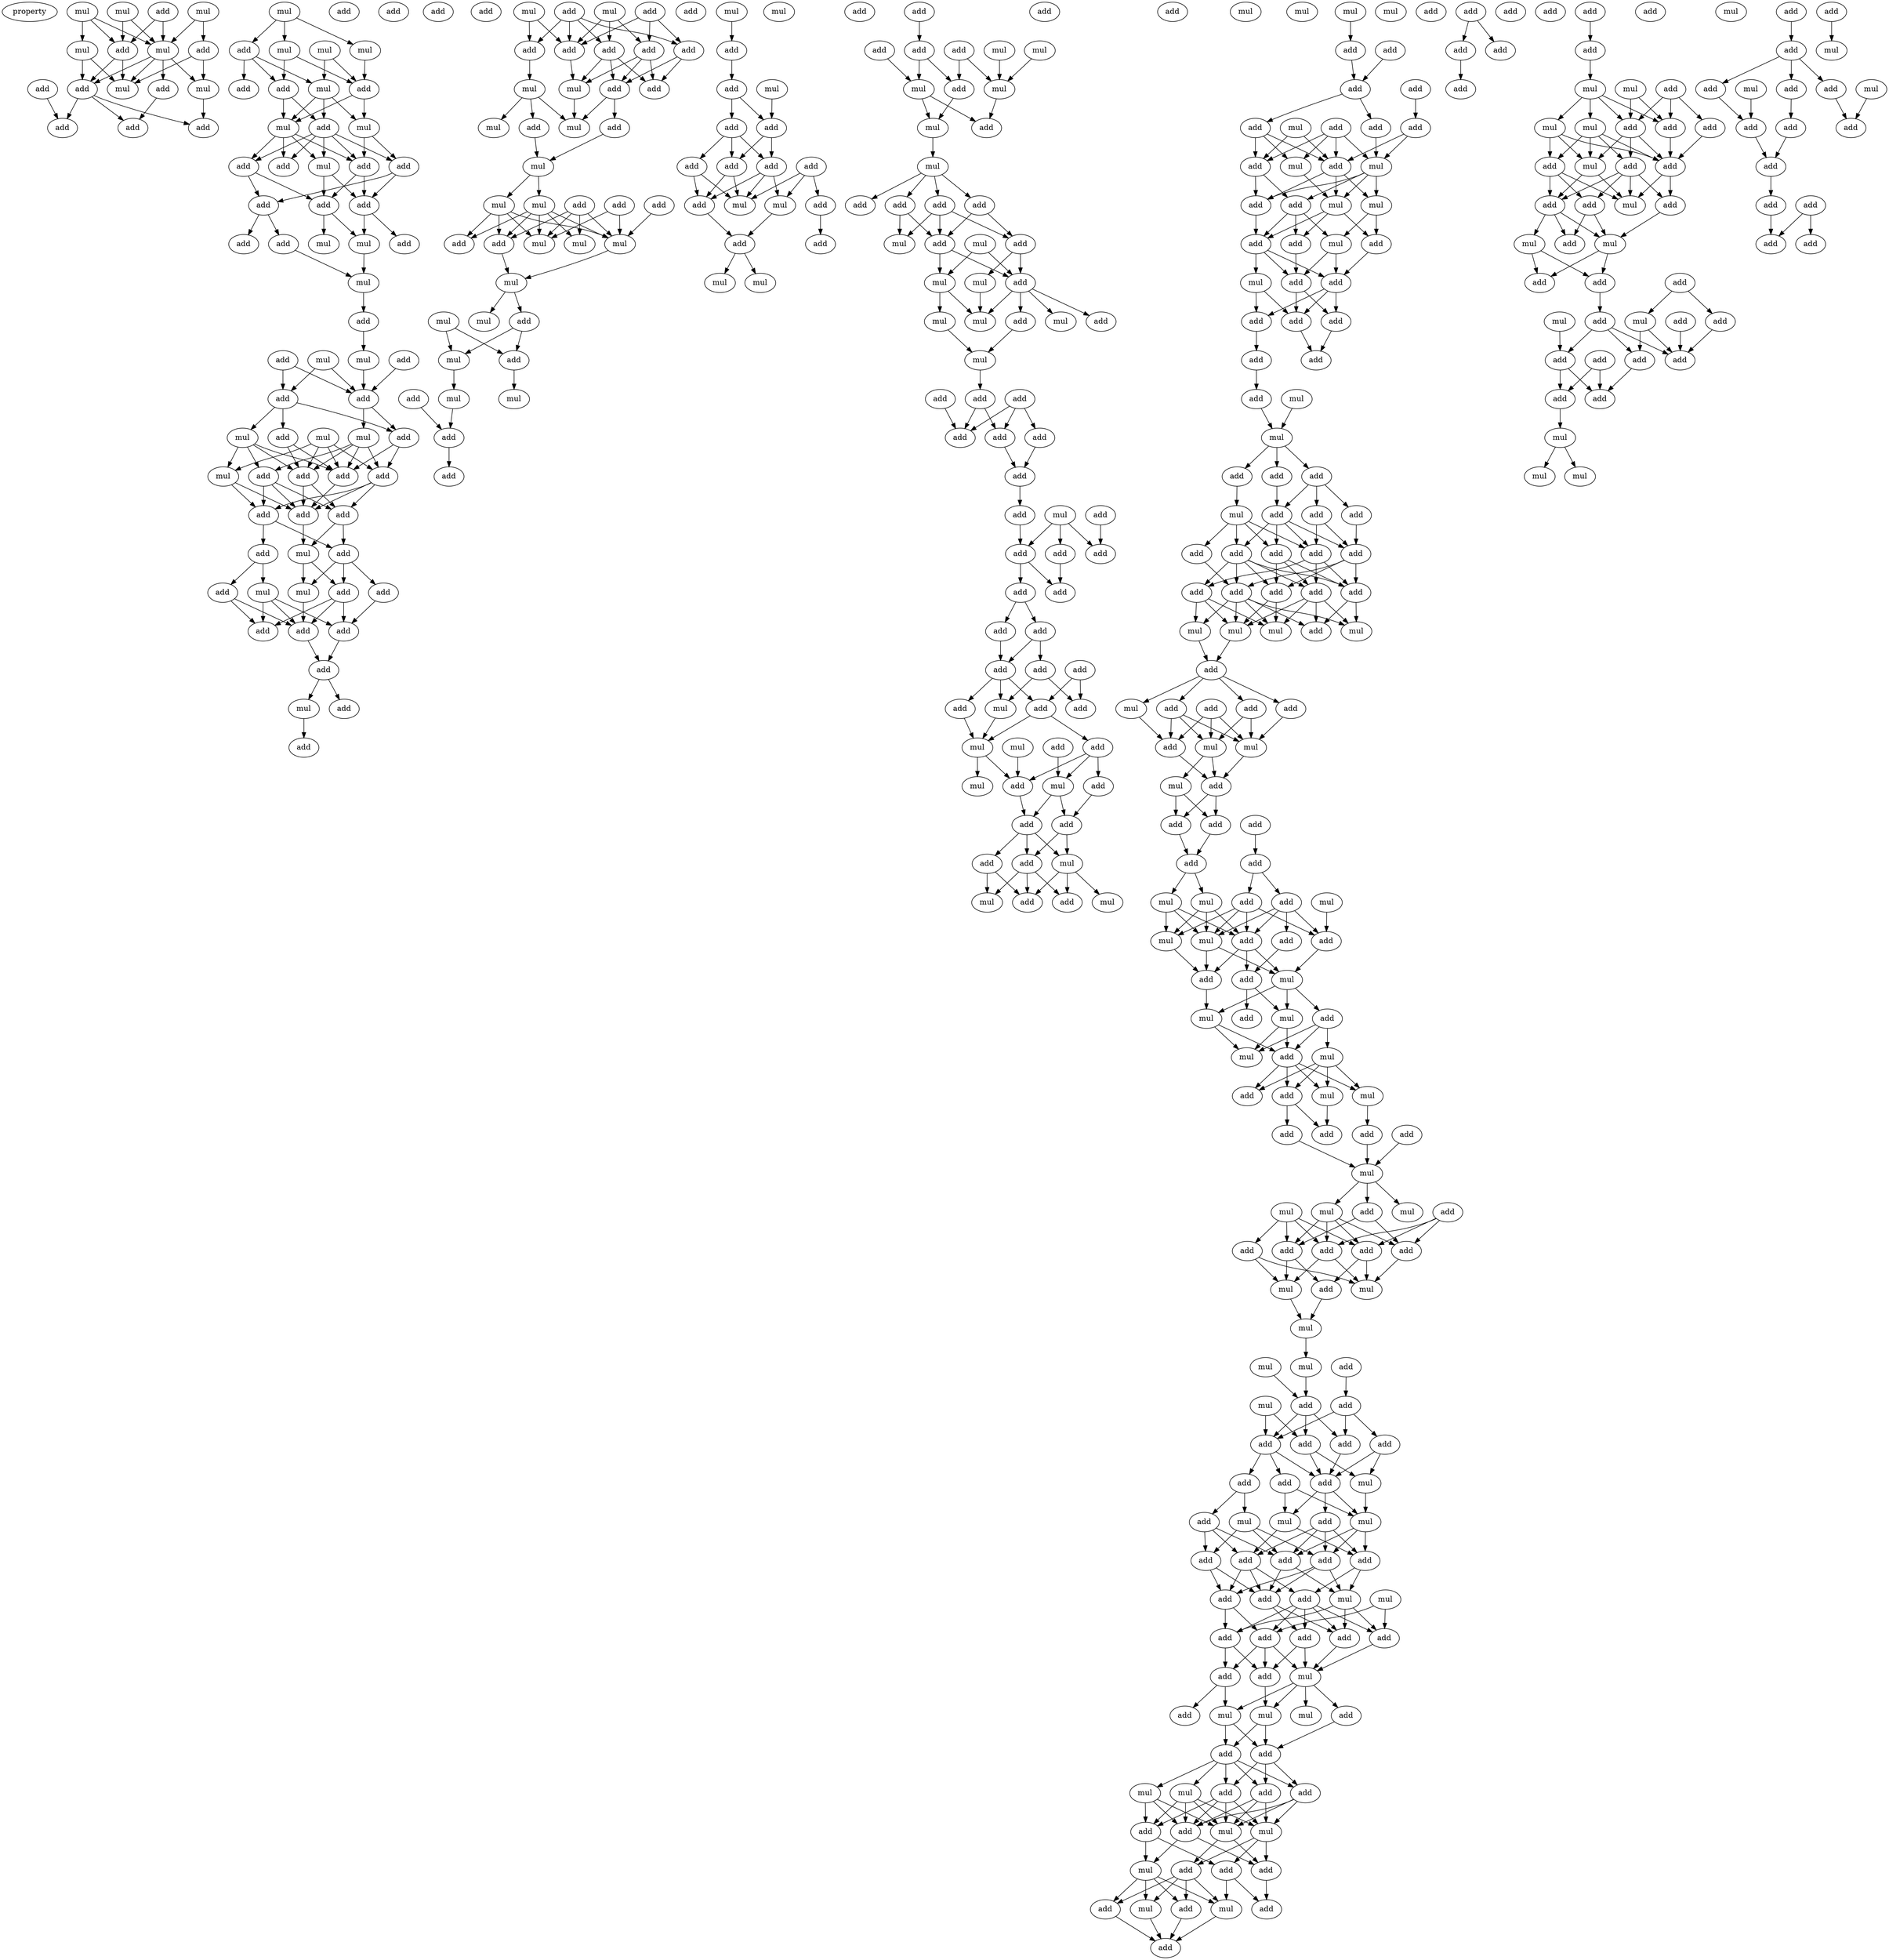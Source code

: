 digraph {
    node [fontcolor=black]
    property [mul=2,lf=1.4]
    0 [ label = mul ];
    1 [ label = add ];
    2 [ label = mul ];
    3 [ label = mul ];
    4 [ label = add ];
    5 [ label = mul ];
    6 [ label = mul ];
    7 [ label = add ];
    8 [ label = add ];
    9 [ label = mul ];
    10 [ label = add ];
    11 [ label = mul ];
    12 [ label = add ];
    13 [ label = add ];
    14 [ label = add ];
    15 [ label = add ];
    16 [ label = mul ];
    17 [ label = add ];
    18 [ label = mul ];
    19 [ label = mul ];
    20 [ label = mul ];
    21 [ label = add ];
    22 [ label = add ];
    23 [ label = add ];
    24 [ label = mul ];
    25 [ label = mul ];
    26 [ label = add ];
    27 [ label = mul ];
    28 [ label = add ];
    29 [ label = mul ];
    30 [ label = add ];
    31 [ label = add ];
    32 [ label = add ];
    33 [ label = add ];
    34 [ label = add ];
    35 [ label = add ];
    36 [ label = add ];
    37 [ label = mul ];
    38 [ label = add ];
    39 [ label = mul ];
    40 [ label = add ];
    41 [ label = mul ];
    42 [ label = add ];
    43 [ label = mul ];
    44 [ label = mul ];
    45 [ label = add ];
    46 [ label = add ];
    47 [ label = add ];
    48 [ label = add ];
    49 [ label = add ];
    50 [ label = mul ];
    51 [ label = add ];
    52 [ label = mul ];
    53 [ label = mul ];
    54 [ label = add ];
    55 [ label = add ];
    56 [ label = mul ];
    57 [ label = add ];
    58 [ label = add ];
    59 [ label = add ];
    60 [ label = add ];
    61 [ label = add ];
    62 [ label = add ];
    63 [ label = add ];
    64 [ label = mul ];
    65 [ label = add ];
    66 [ label = mul ];
    67 [ label = add ];
    68 [ label = mul ];
    69 [ label = add ];
    70 [ label = add ];
    71 [ label = add ];
    72 [ label = add ];
    73 [ label = add ];
    74 [ label = mul ];
    75 [ label = add ];
    76 [ label = add ];
    77 [ label = add ];
    78 [ label = add ];
    79 [ label = add ];
    80 [ label = add ];
    81 [ label = mul ];
    82 [ label = mul ];
    83 [ label = add ];
    84 [ label = add ];
    85 [ label = add ];
    86 [ label = add ];
    87 [ label = add ];
    88 [ label = add ];
    89 [ label = add ];
    90 [ label = mul ];
    91 [ label = mul ];
    92 [ label = add ];
    93 [ label = add ];
    94 [ label = mul ];
    95 [ label = add ];
    96 [ label = add ];
    97 [ label = mul ];
    98 [ label = mul ];
    99 [ label = add ];
    100 [ label = add ];
    101 [ label = mul ];
    102 [ label = mul ];
    103 [ label = add ];
    104 [ label = mul ];
    105 [ label = mul ];
    106 [ label = add ];
    107 [ label = mul ];
    108 [ label = add ];
    109 [ label = mul ];
    110 [ label = mul ];
    111 [ label = add ];
    112 [ label = mul ];
    113 [ label = add ];
    114 [ label = mul ];
    115 [ label = add ];
    116 [ label = mul ];
    117 [ label = mul ];
    118 [ label = add ];
    119 [ label = mul ];
    120 [ label = add ];
    121 [ label = add ];
    122 [ label = mul ];
    123 [ label = add ];
    124 [ label = add ];
    125 [ label = add ];
    126 [ label = add ];
    127 [ label = add ];
    128 [ label = add ];
    129 [ label = add ];
    130 [ label = add ];
    131 [ label = mul ];
    132 [ label = mul ];
    133 [ label = mul ];
    134 [ label = add ];
    135 [ label = add ];
    136 [ label = add ];
    137 [ label = add ];
    138 [ label = mul ];
    139 [ label = mul ];
    140 [ label = add ];
    141 [ label = add ];
    142 [ label = add ];
    143 [ label = add ];
    144 [ label = mul ];
    145 [ label = mul ];
    146 [ label = add ];
    147 [ label = mul ];
    148 [ label = mul ];
    149 [ label = add ];
    150 [ label = add ];
    151 [ label = mul ];
    152 [ label = mul ];
    153 [ label = add ];
    154 [ label = add ];
    155 [ label = add ];
    156 [ label = add ];
    157 [ label = mul ];
    158 [ label = add ];
    159 [ label = mul ];
    160 [ label = add ];
    161 [ label = add ];
    162 [ label = mul ];
    163 [ label = mul ];
    164 [ label = mul ];
    165 [ label = mul ];
    166 [ label = add ];
    167 [ label = mul ];
    168 [ label = add ];
    169 [ label = mul ];
    170 [ label = add ];
    171 [ label = add ];
    172 [ label = add ];
    173 [ label = add ];
    174 [ label = add ];
    175 [ label = add ];
    176 [ label = add ];
    177 [ label = add ];
    178 [ label = mul ];
    179 [ label = add ];
    180 [ label = add ];
    181 [ label = add ];
    182 [ label = add ];
    183 [ label = add ];
    184 [ label = add ];
    185 [ label = add ];
    186 [ label = add ];
    187 [ label = add ];
    188 [ label = add ];
    189 [ label = add ];
    190 [ label = add ];
    191 [ label = add ];
    192 [ label = add ];
    193 [ label = add ];
    194 [ label = mul ];
    195 [ label = add ];
    196 [ label = add ];
    197 [ label = mul ];
    198 [ label = mul ];
    199 [ label = add ];
    200 [ label = mul ];
    201 [ label = mul ];
    202 [ label = mul ];
    203 [ label = add ];
    204 [ label = add ];
    205 [ label = add ];
    206 [ label = add ];
    207 [ label = mul ];
    208 [ label = add ];
    209 [ label = add ];
    210 [ label = mul ];
    211 [ label = add ];
    212 [ label = mul ];
    213 [ label = add ];
    214 [ label = mul ];
    215 [ label = mul ];
    216 [ label = add ];
    217 [ label = add ];
    218 [ label = add ];
    219 [ label = add ];
    220 [ label = add ];
    221 [ label = add ];
    222 [ label = add ];
    223 [ label = mul ];
    224 [ label = add ];
    225 [ label = add ];
    226 [ label = mul ];
    227 [ label = add ];
    228 [ label = mul ];
    229 [ label = add ];
    230 [ label = mul ];
    231 [ label = add ];
    232 [ label = mul ];
    233 [ label = add ];
    234 [ label = add ];
    235 [ label = add ];
    236 [ label = mul ];
    237 [ label = add ];
    238 [ label = mul ];
    239 [ label = add ];
    240 [ label = add ];
    241 [ label = add ];
    242 [ label = add ];
    243 [ label = add ];
    244 [ label = add ];
    245 [ label = mul ];
    246 [ label = mul ];
    247 [ label = add ];
    248 [ label = add ];
    249 [ label = mul ];
    250 [ label = add ];
    251 [ label = add ];
    252 [ label = add ];
    253 [ label = add ];
    254 [ label = add ];
    255 [ label = mul ];
    256 [ label = add ];
    257 [ label = add ];
    258 [ label = add ];
    259 [ label = add ];
    260 [ label = add ];
    261 [ label = add ];
    262 [ label = add ];
    263 [ label = add ];
    264 [ label = add ];
    265 [ label = add ];
    266 [ label = add ];
    267 [ label = mul ];
    268 [ label = mul ];
    269 [ label = mul ];
    270 [ label = add ];
    271 [ label = mul ];
    272 [ label = add ];
    273 [ label = add ];
    274 [ label = add ];
    275 [ label = mul ];
    276 [ label = add ];
    277 [ label = add ];
    278 [ label = add ];
    279 [ label = mul ];
    280 [ label = mul ];
    281 [ label = mul ];
    282 [ label = add ];
    283 [ label = add ];
    284 [ label = add ];
    285 [ label = add ];
    286 [ label = add ];
    287 [ label = add ];
    288 [ label = add ];
    289 [ label = mul ];
    290 [ label = mul ];
    291 [ label = mul ];
    292 [ label = add ];
    293 [ label = mul ];
    294 [ label = add ];
    295 [ label = add ];
    296 [ label = add ];
    297 [ label = mul ];
    298 [ label = add ];
    299 [ label = mul ];
    300 [ label = add ];
    301 [ label = mul ];
    302 [ label = add ];
    303 [ label = mul ];
    304 [ label = add ];
    305 [ label = mul ];
    306 [ label = add ];
    307 [ label = mul ];
    308 [ label = add ];
    309 [ label = mul ];
    310 [ label = mul ];
    311 [ label = add ];
    312 [ label = add ];
    313 [ label = add ];
    314 [ label = add ];
    315 [ label = add ];
    316 [ label = mul ];
    317 [ label = add ];
    318 [ label = mul ];
    319 [ label = add ];
    320 [ label = mul ];
    321 [ label = mul ];
    322 [ label = add ];
    323 [ label = add ];
    324 [ label = add ];
    325 [ label = add ];
    326 [ label = add ];
    327 [ label = add ];
    328 [ label = mul ];
    329 [ label = mul ];
    330 [ label = mul ];
    331 [ label = mul ];
    332 [ label = mul ];
    333 [ label = add ];
    334 [ label = mul ];
    335 [ label = add ];
    336 [ label = add ];
    337 [ label = add ];
    338 [ label = add ];
    339 [ label = add ];
    340 [ label = add ];
    341 [ label = add ];
    342 [ label = mul ];
    343 [ label = add ];
    344 [ label = add ];
    345 [ label = mul ];
    346 [ label = add ];
    347 [ label = mul ];
    348 [ label = add ];
    349 [ label = mul ];
    350 [ label = add ];
    351 [ label = add ];
    352 [ label = add ];
    353 [ label = add ];
    354 [ label = add ];
    355 [ label = add ];
    356 [ label = mul ];
    357 [ label = add ];
    358 [ label = add ];
    359 [ label = mul ];
    360 [ label = add ];
    361 [ label = add ];
    362 [ label = add ];
    363 [ label = add ];
    364 [ label = add ];
    365 [ label = mul ];
    366 [ label = add ];
    367 [ label = add ];
    368 [ label = mul ];
    369 [ label = mul ];
    370 [ label = add ];
    371 [ label = mul ];
    372 [ label = add ];
    373 [ label = add ];
    374 [ label = add ];
    375 [ label = mul ];
    376 [ label = add ];
    377 [ label = mul ];
    378 [ label = add ];
    379 [ label = add ];
    380 [ label = add ];
    381 [ label = add ];
    382 [ label = mul ];
    383 [ label = mul ];
    384 [ label = add ];
    385 [ label = add ];
    386 [ label = mul ];
    387 [ label = add ];
    388 [ label = add ];
    389 [ label = mul ];
    390 [ label = add ];
    391 [ label = add ];
    392 [ label = mul ];
    393 [ label = add ];
    394 [ label = add ];
    395 [ label = add ];
    396 [ label = add ];
    397 [ label = add ];
    398 [ label = add ];
    399 [ label = add ];
    400 [ label = add ];
    401 [ label = add ];
    402 [ label = mul ];
    403 [ label = add ];
    404 [ label = mul ];
    405 [ label = add ];
    406 [ label = mul ];
    407 [ label = add ];
    408 [ label = mul ];
    409 [ label = add ];
    410 [ label = add ];
    411 [ label = mul ];
    412 [ label = add ];
    413 [ label = add ];
    414 [ label = add ];
    415 [ label = add ];
    416 [ label = add ];
    417 [ label = mul ];
    418 [ label = add ];
    419 [ label = mul ];
    420 [ label = add ];
    421 [ label = mul ];
    422 [ label = add ];
    423 [ label = add ];
    424 [ label = add ];
    425 [ label = mul ];
    426 [ label = mul ];
    427 [ label = add ];
    428 [ label = add ];
    429 [ label = add ];
    430 [ label = add ];
    431 [ label = add ];
    432 [ label = add ];
    433 [ label = add ];
    434 [ label = add ];
    435 [ label = add ];
    436 [ label = mul ];
    437 [ label = mul ];
    438 [ label = mul ];
    439 [ label = add ];
    440 [ label = mul ];
    441 [ label = add ];
    442 [ label = add ];
    443 [ label = mul ];
    444 [ label = add ];
    445 [ label = add ];
    446 [ label = mul ];
    447 [ label = add ];
    448 [ label = add ];
    449 [ label = add ];
    450 [ label = add ];
    451 [ label = add ];
    452 [ label = mul ];
    453 [ label = add ];
    454 [ label = add ];
    455 [ label = add ];
    456 [ label = add ];
    0 -> 4 [ name = 0 ];
    0 -> 6 [ name = 1 ];
    1 -> 4 [ name = 2 ];
    1 -> 6 [ name = 3 ];
    2 -> 6 [ name = 4 ];
    2 -> 7 [ name = 5 ];
    3 -> 4 [ name = 6 ];
    3 -> 5 [ name = 7 ];
    3 -> 6 [ name = 8 ];
    4 -> 9 [ name = 9 ];
    4 -> 12 [ name = 10 ];
    5 -> 9 [ name = 11 ];
    5 -> 12 [ name = 12 ];
    6 -> 9 [ name = 13 ];
    6 -> 10 [ name = 14 ];
    6 -> 11 [ name = 15 ];
    6 -> 12 [ name = 16 ];
    7 -> 9 [ name = 17 ];
    7 -> 11 [ name = 18 ];
    8 -> 13 [ name = 19 ];
    10 -> 14 [ name = 20 ];
    11 -> 15 [ name = 21 ];
    12 -> 13 [ name = 22 ];
    12 -> 14 [ name = 23 ];
    12 -> 15 [ name = 24 ];
    16 -> 17 [ name = 25 ];
    16 -> 18 [ name = 26 ];
    16 -> 19 [ name = 27 ];
    17 -> 21 [ name = 28 ];
    17 -> 23 [ name = 29 ];
    17 -> 24 [ name = 30 ];
    18 -> 22 [ name = 31 ];
    19 -> 21 [ name = 32 ];
    19 -> 22 [ name = 33 ];
    20 -> 22 [ name = 34 ];
    20 -> 24 [ name = 35 ];
    21 -> 26 [ name = 36 ];
    21 -> 27 [ name = 37 ];
    22 -> 25 [ name = 38 ];
    22 -> 27 [ name = 39 ];
    24 -> 25 [ name = 40 ];
    24 -> 26 [ name = 41 ];
    24 -> 27 [ name = 42 ];
    25 -> 30 [ name = 43 ];
    25 -> 32 [ name = 44 ];
    26 -> 28 [ name = 45 ];
    26 -> 29 [ name = 46 ];
    26 -> 30 [ name = 47 ];
    26 -> 31 [ name = 48 ];
    26 -> 32 [ name = 49 ];
    27 -> 28 [ name = 50 ];
    27 -> 29 [ name = 51 ];
    27 -> 31 [ name = 52 ];
    27 -> 32 [ name = 53 ];
    28 -> 33 [ name = 54 ];
    28 -> 35 [ name = 55 ];
    29 -> 34 [ name = 56 ];
    29 -> 35 [ name = 57 ];
    30 -> 33 [ name = 58 ];
    30 -> 34 [ name = 59 ];
    32 -> 34 [ name = 60 ];
    32 -> 35 [ name = 61 ];
    33 -> 36 [ name = 62 ];
    33 -> 40 [ name = 63 ];
    34 -> 38 [ name = 64 ];
    34 -> 39 [ name = 65 ];
    35 -> 37 [ name = 66 ];
    35 -> 39 [ name = 67 ];
    39 -> 41 [ name = 68 ];
    40 -> 41 [ name = 69 ];
    41 -> 42 [ name = 70 ];
    42 -> 43 [ name = 71 ];
    43 -> 47 [ name = 72 ];
    44 -> 47 [ name = 73 ];
    44 -> 48 [ name = 74 ];
    45 -> 47 [ name = 75 ];
    45 -> 48 [ name = 76 ];
    46 -> 47 [ name = 77 ];
    47 -> 49 [ name = 78 ];
    47 -> 50 [ name = 79 ];
    48 -> 49 [ name = 80 ];
    48 -> 51 [ name = 81 ];
    48 -> 52 [ name = 82 ];
    49 -> 54 [ name = 83 ];
    49 -> 57 [ name = 84 ];
    50 -> 54 [ name = 85 ];
    50 -> 55 [ name = 86 ];
    50 -> 57 [ name = 87 ];
    50 -> 58 [ name = 88 ];
    51 -> 54 [ name = 89 ];
    51 -> 58 [ name = 90 ];
    52 -> 54 [ name = 91 ];
    52 -> 55 [ name = 92 ];
    52 -> 56 [ name = 93 ];
    52 -> 58 [ name = 94 ];
    53 -> 54 [ name = 95 ];
    53 -> 56 [ name = 96 ];
    53 -> 57 [ name = 97 ];
    53 -> 58 [ name = 98 ];
    54 -> 61 [ name = 99 ];
    55 -> 59 [ name = 100 ];
    55 -> 60 [ name = 101 ];
    55 -> 61 [ name = 102 ];
    56 -> 59 [ name = 103 ];
    56 -> 61 [ name = 104 ];
    57 -> 59 [ name = 105 ];
    57 -> 60 [ name = 106 ];
    57 -> 61 [ name = 107 ];
    58 -> 60 [ name = 108 ];
    58 -> 61 [ name = 109 ];
    59 -> 62 [ name = 110 ];
    59 -> 63 [ name = 111 ];
    60 -> 63 [ name = 112 ];
    60 -> 64 [ name = 113 ];
    61 -> 64 [ name = 114 ];
    62 -> 66 [ name = 115 ];
    62 -> 67 [ name = 116 ];
    63 -> 65 [ name = 117 ];
    63 -> 68 [ name = 118 ];
    63 -> 69 [ name = 119 ];
    64 -> 65 [ name = 120 ];
    64 -> 68 [ name = 121 ];
    65 -> 70 [ name = 122 ];
    65 -> 71 [ name = 123 ];
    65 -> 72 [ name = 124 ];
    66 -> 70 [ name = 125 ];
    66 -> 71 [ name = 126 ];
    66 -> 72 [ name = 127 ];
    67 -> 71 [ name = 128 ];
    67 -> 72 [ name = 129 ];
    68 -> 72 [ name = 130 ];
    69 -> 70 [ name = 131 ];
    70 -> 73 [ name = 132 ];
    72 -> 73 [ name = 133 ];
    73 -> 74 [ name = 134 ];
    73 -> 76 [ name = 135 ];
    74 -> 77 [ name = 136 ];
    81 -> 86 [ name = 137 ];
    81 -> 89 [ name = 138 ];
    82 -> 85 [ name = 139 ];
    82 -> 88 [ name = 140 ];
    82 -> 89 [ name = 141 ];
    83 -> 87 [ name = 142 ];
    83 -> 88 [ name = 143 ];
    83 -> 89 [ name = 144 ];
    84 -> 85 [ name = 145 ];
    84 -> 86 [ name = 146 ];
    84 -> 87 [ name = 147 ];
    84 -> 89 [ name = 148 ];
    85 -> 90 [ name = 149 ];
    85 -> 92 [ name = 150 ];
    85 -> 93 [ name = 151 ];
    86 -> 91 [ name = 152 ];
    87 -> 92 [ name = 153 ];
    87 -> 93 [ name = 154 ];
    88 -> 90 [ name = 155 ];
    88 -> 92 [ name = 156 ];
    88 -> 93 [ name = 157 ];
    89 -> 90 [ name = 158 ];
    90 -> 97 [ name = 159 ];
    91 -> 94 [ name = 160 ];
    91 -> 95 [ name = 161 ];
    91 -> 97 [ name = 162 ];
    93 -> 96 [ name = 163 ];
    93 -> 97 [ name = 164 ];
    95 -> 98 [ name = 165 ];
    96 -> 98 [ name = 166 ];
    98 -> 101 [ name = 167 ];
    98 -> 102 [ name = 168 ];
    99 -> 105 [ name = 169 ];
    100 -> 104 [ name = 170 ];
    100 -> 105 [ name = 171 ];
    101 -> 104 [ name = 172 ];
    101 -> 105 [ name = 173 ];
    101 -> 106 [ name = 174 ];
    101 -> 108 [ name = 175 ];
    102 -> 104 [ name = 176 ];
    102 -> 105 [ name = 177 ];
    102 -> 106 [ name = 178 ];
    102 -> 107 [ name = 179 ];
    102 -> 108 [ name = 180 ];
    103 -> 104 [ name = 181 ];
    103 -> 105 [ name = 182 ];
    103 -> 107 [ name = 183 ];
    103 -> 108 [ name = 184 ];
    105 -> 109 [ name = 185 ];
    108 -> 109 [ name = 186 ];
    109 -> 112 [ name = 187 ];
    109 -> 113 [ name = 188 ];
    110 -> 114 [ name = 189 ];
    110 -> 115 [ name = 190 ];
    113 -> 114 [ name = 191 ];
    113 -> 115 [ name = 192 ];
    114 -> 116 [ name = 193 ];
    115 -> 117 [ name = 194 ];
    116 -> 121 [ name = 195 ];
    118 -> 121 [ name = 196 ];
    119 -> 120 [ name = 197 ];
    120 -> 124 [ name = 198 ];
    121 -> 123 [ name = 199 ];
    122 -> 125 [ name = 200 ];
    124 -> 125 [ name = 201 ];
    124 -> 126 [ name = 202 ];
    125 -> 128 [ name = 203 ];
    125 -> 129 [ name = 204 ];
    126 -> 127 [ name = 205 ];
    126 -> 128 [ name = 206 ];
    126 -> 129 [ name = 207 ];
    127 -> 132 [ name = 208 ];
    127 -> 134 [ name = 209 ];
    128 -> 132 [ name = 210 ];
    128 -> 134 [ name = 211 ];
    129 -> 131 [ name = 212 ];
    129 -> 132 [ name = 213 ];
    129 -> 134 [ name = 214 ];
    130 -> 131 [ name = 215 ];
    130 -> 132 [ name = 216 ];
    130 -> 135 [ name = 217 ];
    131 -> 136 [ name = 218 ];
    134 -> 136 [ name = 219 ];
    135 -> 137 [ name = 220 ];
    136 -> 138 [ name = 221 ];
    136 -> 139 [ name = 222 ];
    141 -> 142 [ name = 223 ];
    142 -> 147 [ name = 224 ];
    142 -> 149 [ name = 225 ];
    143 -> 148 [ name = 226 ];
    143 -> 149 [ name = 227 ];
    144 -> 148 [ name = 228 ];
    145 -> 148 [ name = 229 ];
    146 -> 147 [ name = 230 ];
    147 -> 150 [ name = 231 ];
    147 -> 151 [ name = 232 ];
    148 -> 150 [ name = 233 ];
    149 -> 151 [ name = 234 ];
    151 -> 152 [ name = 235 ];
    152 -> 153 [ name = 236 ];
    152 -> 154 [ name = 237 ];
    152 -> 155 [ name = 238 ];
    152 -> 156 [ name = 239 ];
    154 -> 157 [ name = 240 ];
    154 -> 158 [ name = 241 ];
    155 -> 158 [ name = 242 ];
    155 -> 160 [ name = 243 ];
    156 -> 157 [ name = 244 ];
    156 -> 158 [ name = 245 ];
    156 -> 160 [ name = 246 ];
    158 -> 161 [ name = 247 ];
    158 -> 163 [ name = 248 ];
    159 -> 161 [ name = 249 ];
    159 -> 163 [ name = 250 ];
    160 -> 161 [ name = 251 ];
    160 -> 162 [ name = 252 ];
    161 -> 165 [ name = 253 ];
    161 -> 166 [ name = 254 ];
    161 -> 167 [ name = 255 ];
    161 -> 168 [ name = 256 ];
    162 -> 165 [ name = 257 ];
    163 -> 164 [ name = 258 ];
    163 -> 165 [ name = 259 ];
    164 -> 169 [ name = 260 ];
    166 -> 169 [ name = 261 ];
    169 -> 172 [ name = 262 ];
    170 -> 174 [ name = 263 ];
    172 -> 174 [ name = 264 ];
    172 -> 176 [ name = 265 ];
    173 -> 174 [ name = 266 ];
    173 -> 175 [ name = 267 ];
    173 -> 176 [ name = 268 ];
    175 -> 177 [ name = 269 ];
    176 -> 177 [ name = 270 ];
    177 -> 180 [ name = 271 ];
    178 -> 181 [ name = 272 ];
    178 -> 182 [ name = 273 ];
    178 -> 183 [ name = 274 ];
    179 -> 183 [ name = 275 ];
    180 -> 181 [ name = 276 ];
    181 -> 184 [ name = 277 ];
    181 -> 186 [ name = 278 ];
    182 -> 186 [ name = 279 ];
    184 -> 187 [ name = 280 ];
    184 -> 188 [ name = 281 ];
    187 -> 190 [ name = 282 ];
    187 -> 191 [ name = 283 ];
    188 -> 190 [ name = 284 ];
    189 -> 192 [ name = 285 ];
    189 -> 193 [ name = 286 ];
    190 -> 193 [ name = 287 ];
    190 -> 194 [ name = 288 ];
    190 -> 195 [ name = 289 ];
    191 -> 192 [ name = 290 ];
    191 -> 194 [ name = 291 ];
    193 -> 198 [ name = 292 ];
    193 -> 199 [ name = 293 ];
    194 -> 198 [ name = 294 ];
    195 -> 198 [ name = 295 ];
    196 -> 200 [ name = 296 ];
    197 -> 204 [ name = 297 ];
    198 -> 201 [ name = 298 ];
    198 -> 204 [ name = 299 ];
    199 -> 200 [ name = 300 ];
    199 -> 203 [ name = 301 ];
    199 -> 204 [ name = 302 ];
    200 -> 205 [ name = 303 ];
    200 -> 206 [ name = 304 ];
    203 -> 205 [ name = 305 ];
    204 -> 206 [ name = 306 ];
    205 -> 207 [ name = 307 ];
    205 -> 209 [ name = 308 ];
    206 -> 207 [ name = 309 ];
    206 -> 208 [ name = 310 ];
    206 -> 209 [ name = 311 ];
    207 -> 210 [ name = 312 ];
    207 -> 211 [ name = 313 ];
    207 -> 213 [ name = 314 ];
    208 -> 211 [ name = 315 ];
    208 -> 214 [ name = 316 ];
    209 -> 211 [ name = 317 ];
    209 -> 213 [ name = 318 ];
    209 -> 214 [ name = 319 ];
    215 -> 216 [ name = 320 ];
    216 -> 219 [ name = 321 ];
    217 -> 219 [ name = 322 ];
    218 -> 220 [ name = 323 ];
    219 -> 222 [ name = 324 ];
    219 -> 224 [ name = 325 ];
    220 -> 225 [ name = 326 ];
    220 -> 228 [ name = 327 ];
    221 -> 225 [ name = 328 ];
    221 -> 226 [ name = 329 ];
    221 -> 227 [ name = 330 ];
    221 -> 228 [ name = 331 ];
    222 -> 228 [ name = 332 ];
    223 -> 225 [ name = 333 ];
    223 -> 227 [ name = 334 ];
    224 -> 225 [ name = 335 ];
    224 -> 226 [ name = 336 ];
    224 -> 227 [ name = 337 ];
    225 -> 229 [ name = 338 ];
    225 -> 230 [ name = 339 ];
    225 -> 232 [ name = 340 ];
    226 -> 230 [ name = 341 ];
    227 -> 229 [ name = 342 ];
    227 -> 231 [ name = 343 ];
    228 -> 229 [ name = 344 ];
    228 -> 230 [ name = 345 ];
    228 -> 231 [ name = 346 ];
    228 -> 232 [ name = 347 ];
    229 -> 233 [ name = 348 ];
    230 -> 233 [ name = 349 ];
    230 -> 234 [ name = 350 ];
    230 -> 235 [ name = 351 ];
    231 -> 233 [ name = 352 ];
    231 -> 234 [ name = 353 ];
    231 -> 236 [ name = 354 ];
    232 -> 235 [ name = 355 ];
    232 -> 236 [ name = 356 ];
    233 -> 237 [ name = 357 ];
    233 -> 238 [ name = 358 ];
    233 -> 239 [ name = 359 ];
    234 -> 239 [ name = 360 ];
    235 -> 237 [ name = 361 ];
    236 -> 237 [ name = 362 ];
    236 -> 239 [ name = 363 ];
    237 -> 240 [ name = 364 ];
    237 -> 241 [ name = 365 ];
    237 -> 242 [ name = 366 ];
    238 -> 240 [ name = 367 ];
    238 -> 242 [ name = 368 ];
    239 -> 241 [ name = 369 ];
    239 -> 242 [ name = 370 ];
    240 -> 243 [ name = 371 ];
    241 -> 244 [ name = 372 ];
    242 -> 244 [ name = 373 ];
    243 -> 247 [ name = 374 ];
    246 -> 249 [ name = 375 ];
    247 -> 249 [ name = 376 ];
    249 -> 250 [ name = 377 ];
    249 -> 251 [ name = 378 ];
    249 -> 252 [ name = 379 ];
    250 -> 255 [ name = 380 ];
    251 -> 256 [ name = 381 ];
    252 -> 253 [ name = 382 ];
    252 -> 254 [ name = 383 ];
    252 -> 256 [ name = 384 ];
    253 -> 257 [ name = 385 ];
    253 -> 260 [ name = 386 ];
    254 -> 257 [ name = 387 ];
    255 -> 258 [ name = 388 ];
    255 -> 259 [ name = 389 ];
    255 -> 260 [ name = 390 ];
    255 -> 261 [ name = 391 ];
    256 -> 257 [ name = 392 ];
    256 -> 258 [ name = 393 ];
    256 -> 259 [ name = 394 ];
    256 -> 260 [ name = 395 ];
    257 -> 262 [ name = 396 ];
    257 -> 263 [ name = 397 ];
    257 -> 265 [ name = 398 ];
    258 -> 262 [ name = 399 ];
    258 -> 263 [ name = 400 ];
    258 -> 264 [ name = 401 ];
    258 -> 265 [ name = 402 ];
    258 -> 266 [ name = 403 ];
    259 -> 262 [ name = 404 ];
    259 -> 264 [ name = 405 ];
    259 -> 265 [ name = 406 ];
    260 -> 264 [ name = 407 ];
    260 -> 265 [ name = 408 ];
    260 -> 266 [ name = 409 ];
    261 -> 263 [ name = 410 ];
    262 -> 269 [ name = 411 ];
    262 -> 271 [ name = 412 ];
    263 -> 267 [ name = 413 ];
    263 -> 268 [ name = 414 ];
    263 -> 269 [ name = 415 ];
    263 -> 270 [ name = 416 ];
    263 -> 271 [ name = 417 ];
    264 -> 267 [ name = 418 ];
    264 -> 269 [ name = 419 ];
    264 -> 270 [ name = 420 ];
    264 -> 271 [ name = 421 ];
    265 -> 267 [ name = 422 ];
    265 -> 270 [ name = 423 ];
    266 -> 268 [ name = 424 ];
    266 -> 269 [ name = 425 ];
    266 -> 271 [ name = 426 ];
    268 -> 272 [ name = 427 ];
    271 -> 272 [ name = 428 ];
    272 -> 273 [ name = 429 ];
    272 -> 275 [ name = 430 ];
    272 -> 276 [ name = 431 ];
    272 -> 277 [ name = 432 ];
    273 -> 279 [ name = 433 ];
    274 -> 278 [ name = 434 ];
    274 -> 279 [ name = 435 ];
    274 -> 280 [ name = 436 ];
    275 -> 278 [ name = 437 ];
    276 -> 278 [ name = 438 ];
    276 -> 279 [ name = 439 ];
    276 -> 280 [ name = 440 ];
    277 -> 279 [ name = 441 ];
    277 -> 280 [ name = 442 ];
    278 -> 282 [ name = 443 ];
    279 -> 282 [ name = 444 ];
    280 -> 281 [ name = 445 ];
    280 -> 282 [ name = 446 ];
    281 -> 283 [ name = 447 ];
    281 -> 285 [ name = 448 ];
    282 -> 283 [ name = 449 ];
    282 -> 285 [ name = 450 ];
    283 -> 287 [ name = 451 ];
    284 -> 286 [ name = 452 ];
    285 -> 287 [ name = 453 ];
    286 -> 288 [ name = 454 ];
    286 -> 292 [ name = 455 ];
    287 -> 289 [ name = 456 ];
    287 -> 291 [ name = 457 ];
    288 -> 294 [ name = 458 ];
    288 -> 295 [ name = 459 ];
    288 -> 296 [ name = 460 ];
    288 -> 297 [ name = 461 ];
    289 -> 293 [ name = 462 ];
    289 -> 296 [ name = 463 ];
    289 -> 297 [ name = 464 ];
    290 -> 295 [ name = 465 ];
    291 -> 293 [ name = 466 ];
    291 -> 296 [ name = 467 ];
    291 -> 297 [ name = 468 ];
    292 -> 293 [ name = 469 ];
    292 -> 295 [ name = 470 ];
    292 -> 296 [ name = 471 ];
    292 -> 297 [ name = 472 ];
    293 -> 298 [ name = 473 ];
    294 -> 300 [ name = 474 ];
    295 -> 299 [ name = 475 ];
    296 -> 298 [ name = 476 ];
    296 -> 299 [ name = 477 ];
    296 -> 300 [ name = 478 ];
    297 -> 298 [ name = 479 ];
    297 -> 299 [ name = 480 ];
    298 -> 303 [ name = 481 ];
    299 -> 301 [ name = 482 ];
    299 -> 303 [ name = 483 ];
    299 -> 304 [ name = 484 ];
    300 -> 301 [ name = 485 ];
    300 -> 302 [ name = 486 ];
    301 -> 305 [ name = 487 ];
    301 -> 306 [ name = 488 ];
    303 -> 305 [ name = 489 ];
    303 -> 306 [ name = 490 ];
    304 -> 305 [ name = 491 ];
    304 -> 306 [ name = 492 ];
    304 -> 307 [ name = 493 ];
    306 -> 308 [ name = 494 ];
    306 -> 309 [ name = 495 ];
    306 -> 310 [ name = 496 ];
    306 -> 311 [ name = 497 ];
    307 -> 308 [ name = 498 ];
    307 -> 309 [ name = 499 ];
    307 -> 310 [ name = 500 ];
    307 -> 311 [ name = 501 ];
    308 -> 312 [ name = 502 ];
    308 -> 314 [ name = 503 ];
    309 -> 315 [ name = 504 ];
    310 -> 312 [ name = 505 ];
    313 -> 316 [ name = 506 ];
    314 -> 316 [ name = 507 ];
    315 -> 316 [ name = 508 ];
    316 -> 317 [ name = 509 ];
    316 -> 318 [ name = 510 ];
    316 -> 321 [ name = 511 ];
    317 -> 323 [ name = 512 ];
    317 -> 326 [ name = 513 ];
    318 -> 322 [ name = 514 ];
    318 -> 323 [ name = 515 ];
    318 -> 325 [ name = 516 ];
    318 -> 326 [ name = 517 ];
    319 -> 322 [ name = 518 ];
    319 -> 323 [ name = 519 ];
    319 -> 325 [ name = 520 ];
    320 -> 322 [ name = 521 ];
    320 -> 324 [ name = 522 ];
    320 -> 325 [ name = 523 ];
    320 -> 326 [ name = 524 ];
    322 -> 327 [ name = 525 ];
    322 -> 328 [ name = 526 ];
    323 -> 328 [ name = 527 ];
    324 -> 328 [ name = 528 ];
    324 -> 329 [ name = 529 ];
    325 -> 328 [ name = 530 ];
    325 -> 329 [ name = 531 ];
    326 -> 327 [ name = 532 ];
    326 -> 329 [ name = 533 ];
    327 -> 330 [ name = 534 ];
    329 -> 330 [ name = 535 ];
    330 -> 332 [ name = 536 ];
    331 -> 335 [ name = 537 ];
    332 -> 335 [ name = 538 ];
    333 -> 336 [ name = 539 ];
    334 -> 337 [ name = 540 ];
    334 -> 340 [ name = 541 ];
    335 -> 337 [ name = 542 ];
    335 -> 338 [ name = 543 ];
    335 -> 340 [ name = 544 ];
    336 -> 338 [ name = 545 ];
    336 -> 339 [ name = 546 ];
    336 -> 340 [ name = 547 ];
    337 -> 341 [ name = 548 ];
    337 -> 342 [ name = 549 ];
    338 -> 341 [ name = 550 ];
    339 -> 341 [ name = 551 ];
    339 -> 342 [ name = 552 ];
    340 -> 341 [ name = 553 ];
    340 -> 343 [ name = 554 ];
    340 -> 344 [ name = 555 ];
    341 -> 345 [ name = 556 ];
    341 -> 347 [ name = 557 ];
    341 -> 348 [ name = 558 ];
    342 -> 345 [ name = 559 ];
    343 -> 346 [ name = 560 ];
    343 -> 349 [ name = 561 ];
    344 -> 345 [ name = 562 ];
    344 -> 347 [ name = 563 ];
    345 -> 350 [ name = 564 ];
    345 -> 353 [ name = 565 ];
    345 -> 354 [ name = 566 ];
    346 -> 351 [ name = 567 ];
    346 -> 352 [ name = 568 ];
    346 -> 353 [ name = 569 ];
    347 -> 350 [ name = 570 ];
    347 -> 351 [ name = 571 ];
    348 -> 350 [ name = 572 ];
    348 -> 351 [ name = 573 ];
    348 -> 353 [ name = 574 ];
    348 -> 354 [ name = 575 ];
    349 -> 352 [ name = 576 ];
    349 -> 353 [ name = 577 ];
    349 -> 354 [ name = 578 ];
    350 -> 357 [ name = 579 ];
    350 -> 359 [ name = 580 ];
    351 -> 355 [ name = 581 ];
    351 -> 357 [ name = 582 ];
    351 -> 358 [ name = 583 ];
    352 -> 355 [ name = 584 ];
    352 -> 358 [ name = 585 ];
    353 -> 358 [ name = 586 ];
    353 -> 359 [ name = 587 ];
    354 -> 355 [ name = 588 ];
    354 -> 358 [ name = 589 ];
    354 -> 359 [ name = 590 ];
    355 -> 360 [ name = 591 ];
    355 -> 363 [ name = 592 ];
    356 -> 362 [ name = 593 ];
    356 -> 363 [ name = 594 ];
    357 -> 360 [ name = 595 ];
    357 -> 361 [ name = 596 ];
    357 -> 362 [ name = 597 ];
    357 -> 363 [ name = 598 ];
    357 -> 364 [ name = 599 ];
    358 -> 361 [ name = 600 ];
    358 -> 364 [ name = 601 ];
    359 -> 360 [ name = 602 ];
    359 -> 361 [ name = 603 ];
    359 -> 362 [ name = 604 ];
    360 -> 366 [ name = 605 ];
    360 -> 367 [ name = 606 ];
    361 -> 365 [ name = 607 ];
    362 -> 365 [ name = 608 ];
    363 -> 365 [ name = 609 ];
    363 -> 366 [ name = 610 ];
    363 -> 367 [ name = 611 ];
    364 -> 365 [ name = 612 ];
    364 -> 367 [ name = 613 ];
    365 -> 368 [ name = 614 ];
    365 -> 369 [ name = 615 ];
    365 -> 371 [ name = 616 ];
    365 -> 372 [ name = 617 ];
    366 -> 368 [ name = 618 ];
    366 -> 370 [ name = 619 ];
    367 -> 371 [ name = 620 ];
    368 -> 373 [ name = 621 ];
    368 -> 374 [ name = 622 ];
    371 -> 373 [ name = 623 ];
    371 -> 374 [ name = 624 ];
    372 -> 373 [ name = 625 ];
    373 -> 376 [ name = 626 ];
    373 -> 378 [ name = 627 ];
    373 -> 379 [ name = 628 ];
    374 -> 375 [ name = 629 ];
    374 -> 376 [ name = 630 ];
    374 -> 377 [ name = 631 ];
    374 -> 378 [ name = 632 ];
    374 -> 379 [ name = 633 ];
    375 -> 380 [ name = 634 ];
    375 -> 381 [ name = 635 ];
    375 -> 383 [ name = 636 ];
    376 -> 381 [ name = 637 ];
    376 -> 382 [ name = 638 ];
    376 -> 383 [ name = 639 ];
    377 -> 380 [ name = 640 ];
    377 -> 381 [ name = 641 ];
    377 -> 382 [ name = 642 ];
    377 -> 383 [ name = 643 ];
    378 -> 380 [ name = 644 ];
    378 -> 381 [ name = 645 ];
    378 -> 382 [ name = 646 ];
    378 -> 383 [ name = 647 ];
    379 -> 381 [ name = 648 ];
    379 -> 382 [ name = 649 ];
    379 -> 383 [ name = 650 ];
    380 -> 385 [ name = 651 ];
    380 -> 386 [ name = 652 ];
    381 -> 384 [ name = 653 ];
    381 -> 386 [ name = 654 ];
    382 -> 384 [ name = 655 ];
    382 -> 385 [ name = 656 ];
    382 -> 387 [ name = 657 ];
    383 -> 384 [ name = 658 ];
    383 -> 387 [ name = 659 ];
    384 -> 390 [ name = 660 ];
    385 -> 390 [ name = 661 ];
    385 -> 392 [ name = 662 ];
    386 -> 388 [ name = 663 ];
    386 -> 389 [ name = 664 ];
    386 -> 391 [ name = 665 ];
    386 -> 392 [ name = 666 ];
    387 -> 388 [ name = 667 ];
    387 -> 389 [ name = 668 ];
    387 -> 391 [ name = 669 ];
    387 -> 392 [ name = 670 ];
    388 -> 393 [ name = 671 ];
    389 -> 393 [ name = 672 ];
    391 -> 393 [ name = 673 ];
    392 -> 393 [ name = 674 ];
    394 -> 396 [ name = 675 ];
    394 -> 397 [ name = 676 ];
    396 -> 398 [ name = 677 ];
    400 -> 401 [ name = 678 ];
    401 -> 402 [ name = 679 ];
    402 -> 405 [ name = 680 ];
    402 -> 406 [ name = 681 ];
    402 -> 407 [ name = 682 ];
    402 -> 408 [ name = 683 ];
    403 -> 405 [ name = 684 ];
    403 -> 407 [ name = 685 ];
    403 -> 409 [ name = 686 ];
    404 -> 405 [ name = 687 ];
    404 -> 407 [ name = 688 ];
    405 -> 411 [ name = 689 ];
    405 -> 412 [ name = 690 ];
    405 -> 413 [ name = 691 ];
    406 -> 410 [ name = 692 ];
    406 -> 411 [ name = 693 ];
    406 -> 413 [ name = 694 ];
    407 -> 413 [ name = 695 ];
    408 -> 410 [ name = 696 ];
    408 -> 411 [ name = 697 ];
    408 -> 412 [ name = 698 ];
    408 -> 413 [ name = 699 ];
    409 -> 413 [ name = 700 ];
    410 -> 414 [ name = 701 ];
    410 -> 417 [ name = 702 ];
    410 -> 418 [ name = 703 ];
    411 -> 417 [ name = 704 ];
    411 -> 418 [ name = 705 ];
    412 -> 414 [ name = 706 ];
    412 -> 415 [ name = 707 ];
    412 -> 417 [ name = 708 ];
    412 -> 418 [ name = 709 ];
    413 -> 415 [ name = 710 ];
    413 -> 417 [ name = 711 ];
    414 -> 420 [ name = 712 ];
    414 -> 421 [ name = 713 ];
    415 -> 421 [ name = 714 ];
    418 -> 419 [ name = 715 ];
    418 -> 420 [ name = 716 ];
    418 -> 421 [ name = 717 ];
    419 -> 423 [ name = 718 ];
    419 -> 424 [ name = 719 ];
    421 -> 423 [ name = 720 ];
    421 -> 424 [ name = 721 ];
    422 -> 426 [ name = 722 ];
    422 -> 427 [ name = 723 ];
    423 -> 429 [ name = 724 ];
    425 -> 430 [ name = 725 ];
    426 -> 431 [ name = 726 ];
    426 -> 432 [ name = 727 ];
    427 -> 431 [ name = 728 ];
    428 -> 431 [ name = 729 ];
    429 -> 430 [ name = 730 ];
    429 -> 431 [ name = 731 ];
    429 -> 432 [ name = 732 ];
    430 -> 434 [ name = 733 ];
    430 -> 435 [ name = 734 ];
    432 -> 435 [ name = 735 ];
    433 -> 434 [ name = 736 ];
    433 -> 435 [ name = 737 ];
    434 -> 436 [ name = 738 ];
    436 -> 438 [ name = 739 ];
    436 -> 440 [ name = 740 ];
    439 -> 441 [ name = 741 ];
    441 -> 442 [ name = 742 ];
    441 -> 444 [ name = 743 ];
    441 -> 445 [ name = 744 ];
    442 -> 447 [ name = 745 ];
    443 -> 447 [ name = 746 ];
    444 -> 448 [ name = 747 ];
    445 -> 449 [ name = 748 ];
    446 -> 449 [ name = 749 ];
    447 -> 451 [ name = 750 ];
    448 -> 451 [ name = 751 ];
    450 -> 452 [ name = 752 ];
    451 -> 454 [ name = 753 ];
    453 -> 455 [ name = 754 ];
    453 -> 456 [ name = 755 ];
    454 -> 455 [ name = 756 ];
}
